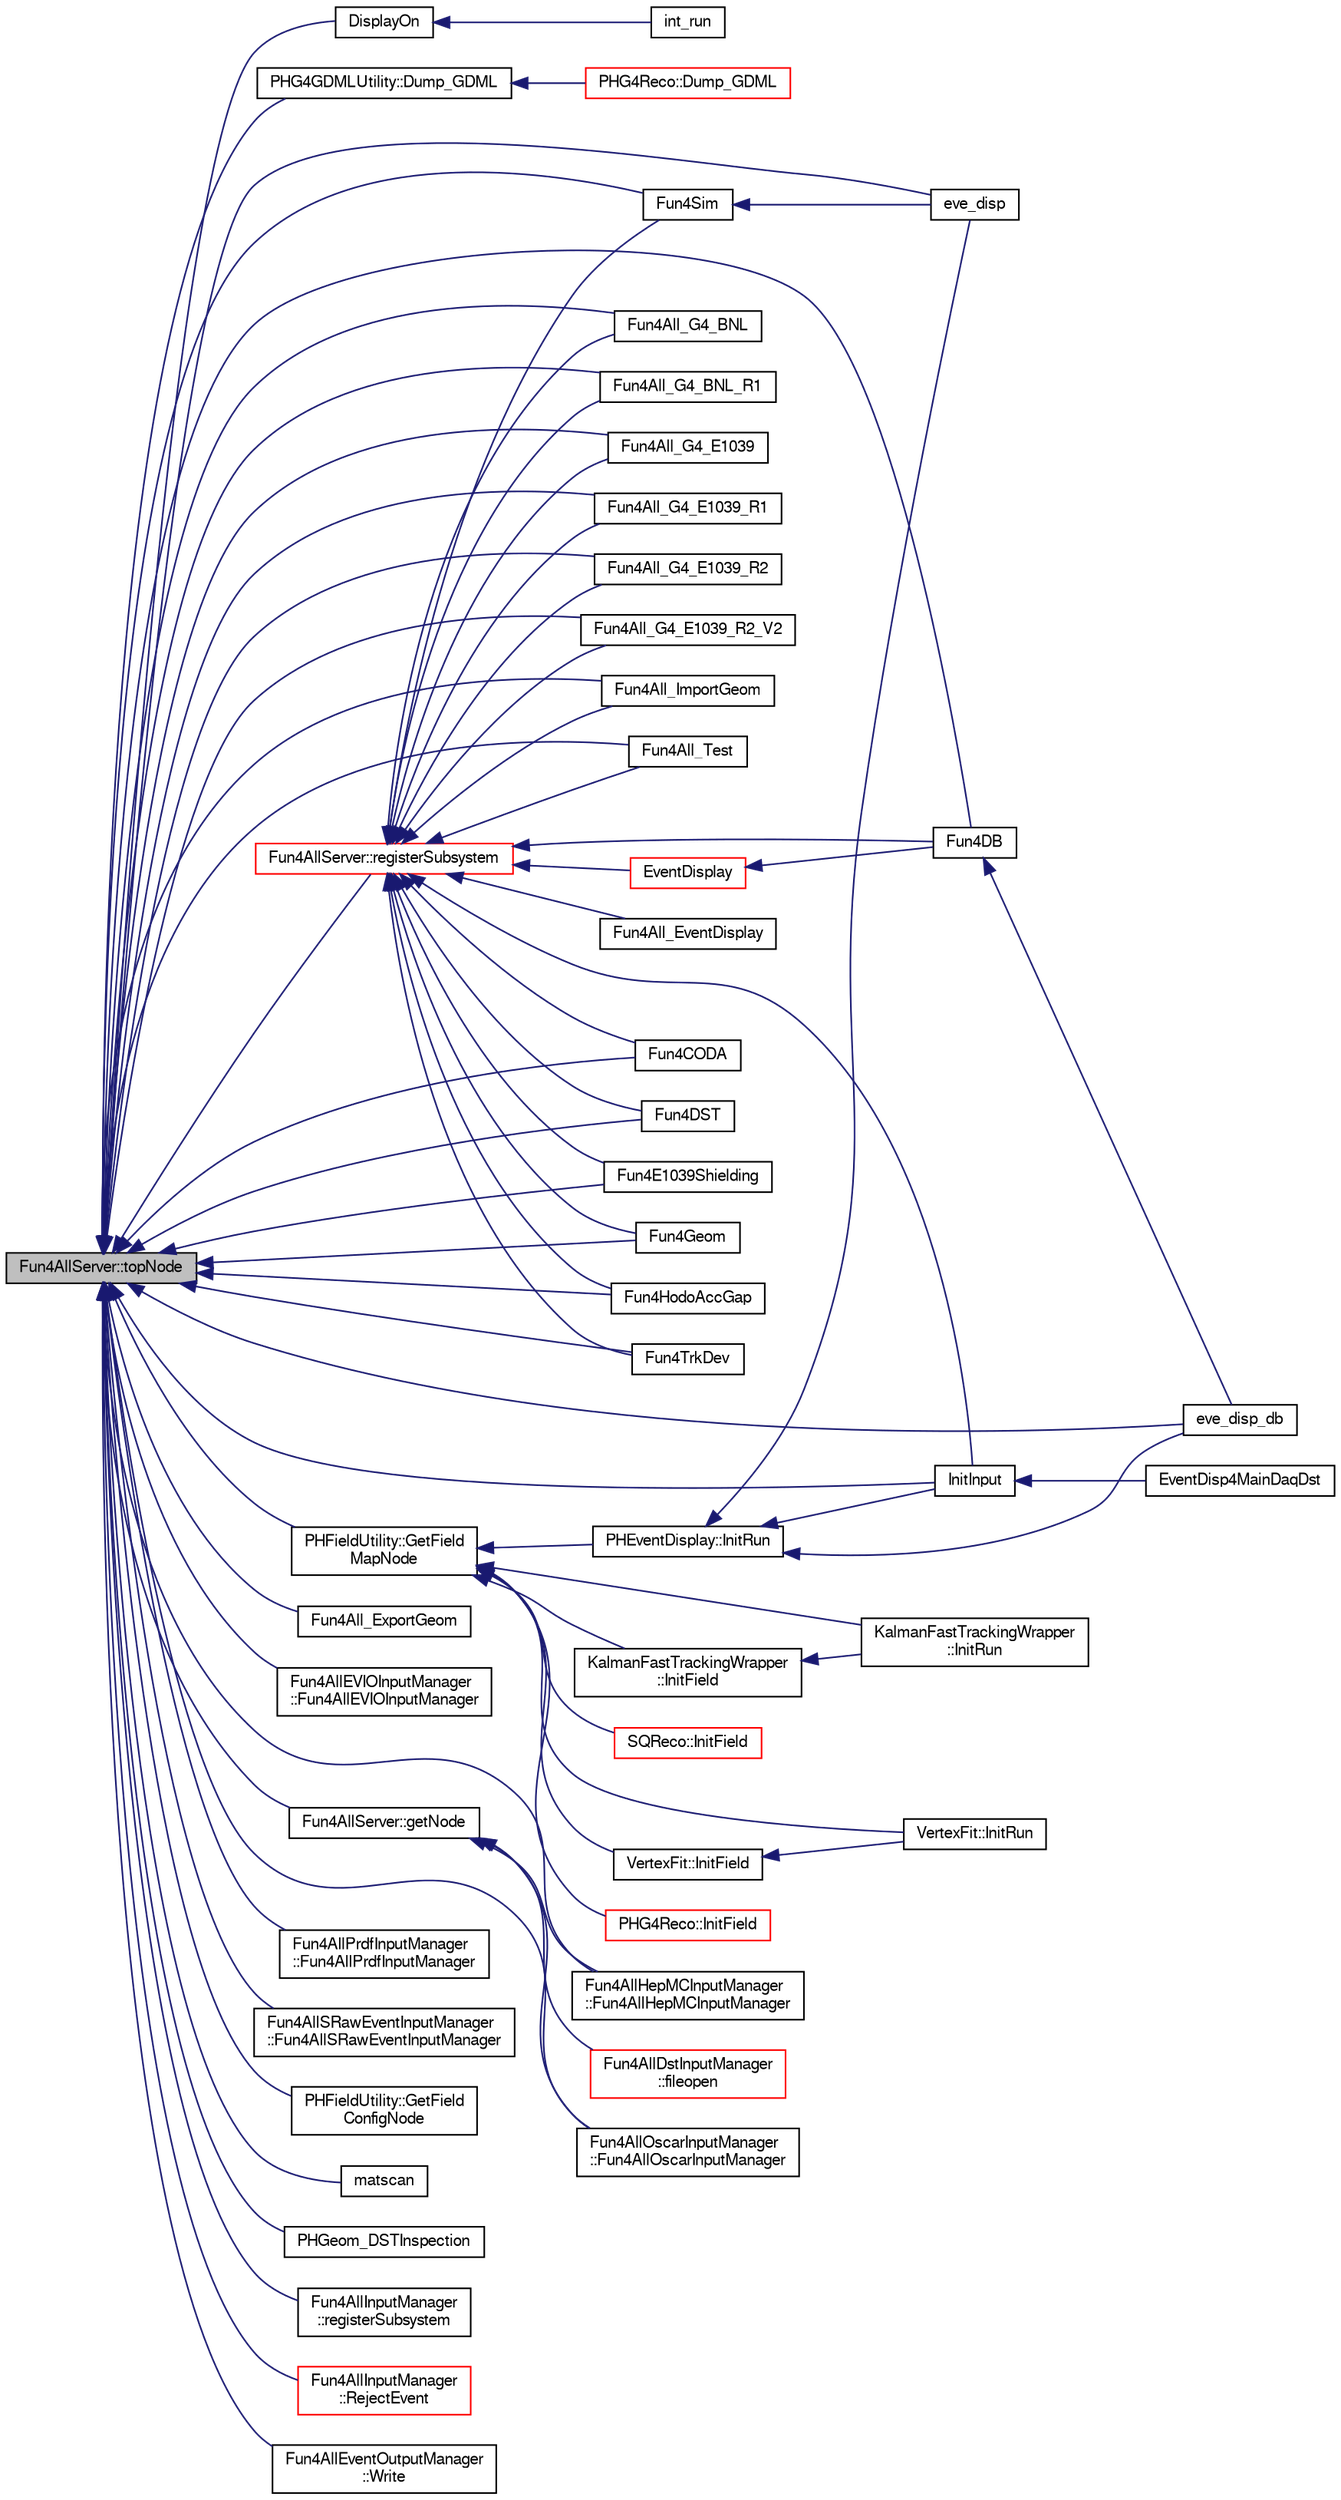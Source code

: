 digraph "Fun4AllServer::topNode"
{
  bgcolor="transparent";
  edge [fontname="FreeSans",fontsize="10",labelfontname="FreeSans",labelfontsize="10"];
  node [fontname="FreeSans",fontsize="10",shape=record];
  rankdir="LR";
  Node1 [label="Fun4AllServer::topNode",height=0.2,width=0.4,color="black", fillcolor="grey75", style="filled" fontcolor="black"];
  Node1 -> Node2 [dir="back",color="midnightblue",fontsize="10",style="solid",fontname="FreeSans"];
  Node2 [label="DisplayOn",height=0.2,width=0.4,color="black",URL="$da/d76/E1039Shielding_2DisplayOn_8C.html#a8ac4d6fb78f920957b354f88d6195f54"];
  Node2 -> Node3 [dir="back",color="midnightblue",fontsize="10",style="solid",fontname="FreeSans"];
  Node3 [label="int_run",height=0.2,width=0.4,color="black",URL="$d1/da2/E1039Shielding_2int__run_8C.html#a088590a1a5b93b904ba076de8ca1ef82"];
  Node1 -> Node4 [dir="back",color="midnightblue",fontsize="10",style="solid",fontname="FreeSans"];
  Node4 [label="PHG4GDMLUtility::Dump_GDML",height=0.2,width=0.4,color="black",URL="$d9/df8/classPHG4GDMLUtility.html#adb03ec38807279cb5abaf38987c5a73f",tooltip="save the current Geant4 geometry to GDML file. Reading PHG4GDMLConfig from topNode ..."];
  Node4 -> Node5 [dir="back",color="midnightblue",fontsize="10",style="solid",fontname="FreeSans"];
  Node5 [label="PHG4Reco::Dump_GDML",height=0.2,width=0.4,color="red",URL="$d0/d78/classPHG4Reco.html#a490f5037508d384c5b60855ef0f7e227"];
  Node1 -> Node6 [dir="back",color="midnightblue",fontsize="10",style="solid",fontname="FreeSans"];
  Node6 [label="eve_disp",height=0.2,width=0.4,color="black",URL="$d2/d96/eve__disp_8C.html#abeb034dea489ef1866373d2464ec5721"];
  Node1 -> Node7 [dir="back",color="midnightblue",fontsize="10",style="solid",fontname="FreeSans"];
  Node7 [label="eve_disp_db",height=0.2,width=0.4,color="black",URL="$de/d2a/eve__disp__db_8C.html#aa8b45dd9cf940c8aff427aed5d9db19f"];
  Node1 -> Node8 [dir="back",color="midnightblue",fontsize="10",style="solid",fontname="FreeSans"];
  Node8 [label="Fun4All_ExportGeom",height=0.2,width=0.4,color="black",URL="$df/d51/Fun4All__ExportGeom_8C.html#a582925c51bad38d562cf19e71211adfd",tooltip="get geometry from DST file and output TGeoManager ROOT files or other formats of geometry files ..."];
  Node1 -> Node9 [dir="back",color="midnightblue",fontsize="10",style="solid",fontname="FreeSans"];
  Node9 [label="Fun4All_G4_BNL",height=0.2,width=0.4,color="black",URL="$d9/de0/Fun4All__G4__BNL_8C.html#a62a558c2bb73d1be82a65b16f52ce2e0"];
  Node1 -> Node10 [dir="back",color="midnightblue",fontsize="10",style="solid",fontname="FreeSans"];
  Node10 [label="Fun4All_G4_BNL_R1",height=0.2,width=0.4,color="black",URL="$de/dad/Fun4All__G4__BNL__R1_8C.html#a361be596f3554cfa3d0fc26346c50c31"];
  Node1 -> Node11 [dir="back",color="midnightblue",fontsize="10",style="solid",fontname="FreeSans"];
  Node11 [label="Fun4All_G4_E1039",height=0.2,width=0.4,color="black",URL="$d1/d24/Fun4All__G4__E1039_8C.html#ad81863c21df83a735c57713bc9ec59b1"];
  Node1 -> Node12 [dir="back",color="midnightblue",fontsize="10",style="solid",fontname="FreeSans"];
  Node12 [label="Fun4All_G4_E1039_R1",height=0.2,width=0.4,color="black",URL="$de/d10/Fun4All__G4__E1039__R1_8C.html#aa484b834b55e3114dfd4cd82dcd11831"];
  Node1 -> Node13 [dir="back",color="midnightblue",fontsize="10",style="solid",fontname="FreeSans"];
  Node13 [label="Fun4All_G4_E1039_R2",height=0.2,width=0.4,color="black",URL="$df/d98/Fun4All__G4__E1039__R2_8C.html#a0cc5938b98723b2d5216049aad7edb01"];
  Node1 -> Node14 [dir="back",color="midnightblue",fontsize="10",style="solid",fontname="FreeSans"];
  Node14 [label="Fun4All_G4_E1039_R2_V2",height=0.2,width=0.4,color="black",URL="$d1/d91/Fun4All__G4__E1039__R2__V2_8C.html#a89f8b08cddafb17f4ba14e509a0ca1db"];
  Node1 -> Node15 [dir="back",color="midnightblue",fontsize="10",style="solid",fontname="FreeSans"];
  Node15 [label="Fun4All_ImportGeom",height=0.2,width=0.4,color="black",URL="$d9/d0f/Fun4All__ImportGeom_8C.html#a3388968a8dae60e9eb62b1126f747b6a",tooltip="Read in a Geometry file, and output DST and ROOT TGeo files. "];
  Node1 -> Node16 [dir="back",color="midnightblue",fontsize="10",style="solid",fontname="FreeSans"];
  Node16 [label="Fun4All_Test",height=0.2,width=0.4,color="black",URL="$d5/db4/Fun4All__Test_8C.html#ae69a57ea66fbed58544200f95796a66f"];
  Node1 -> Node17 [dir="back",color="midnightblue",fontsize="10",style="solid",fontname="FreeSans"];
  Node17 [label="Fun4AllEVIOInputManager\l::Fun4AllEVIOInputManager",height=0.2,width=0.4,color="black",URL="$d3/d97/classFun4AllEVIOInputManager.html#af15bc51c0267a3e6f959339b512f491e"];
  Node1 -> Node18 [dir="back",color="midnightblue",fontsize="10",style="solid",fontname="FreeSans"];
  Node18 [label="Fun4AllHepMCInputManager\l::Fun4AllHepMCInputManager",height=0.2,width=0.4,color="black",URL="$d6/d6f/classFun4AllHepMCInputManager.html#ab49f9d3e9950f49dfe1323ac466e2021"];
  Node1 -> Node19 [dir="back",color="midnightblue",fontsize="10",style="solid",fontname="FreeSans"];
  Node19 [label="Fun4AllOscarInputManager\l::Fun4AllOscarInputManager",height=0.2,width=0.4,color="black",URL="$db/d1f/classFun4AllOscarInputManager.html#a6eba24090795ccb027a1dedc87db1a85"];
  Node1 -> Node20 [dir="back",color="midnightblue",fontsize="10",style="solid",fontname="FreeSans"];
  Node20 [label="Fun4AllPrdfInputManager\l::Fun4AllPrdfInputManager",height=0.2,width=0.4,color="black",URL="$da/dd8/classFun4AllPrdfInputManager.html#a36fdaca3254cbb07a00af64b10488385"];
  Node1 -> Node21 [dir="back",color="midnightblue",fontsize="10",style="solid",fontname="FreeSans"];
  Node21 [label="Fun4AllSRawEventInputManager\l::Fun4AllSRawEventInputManager",height=0.2,width=0.4,color="black",URL="$d5/dd4/classFun4AllSRawEventInputManager.html#a72fc8aee367810a4f5104178ab58850d"];
  Node1 -> Node22 [dir="back",color="midnightblue",fontsize="10",style="solid",fontname="FreeSans"];
  Node22 [label="Fun4CODA",height=0.2,width=0.4,color="black",URL="$db/dbe/Fun4CODA_8C.html#a1bbee777074605aa2a59ddf9b2b52742"];
  Node1 -> Node23 [dir="back",color="midnightblue",fontsize="10",style="solid",fontname="FreeSans"];
  Node23 [label="Fun4DB",height=0.2,width=0.4,color="black",URL="$df/dc0/Fun4DB_8C.html#a156048b96f7485e3cc410afbc05fc286"];
  Node23 -> Node7 [dir="back",color="midnightblue",fontsize="10",style="solid",fontname="FreeSans"];
  Node1 -> Node24 [dir="back",color="midnightblue",fontsize="10",style="solid",fontname="FreeSans"];
  Node24 [label="Fun4DST",height=0.2,width=0.4,color="black",URL="$de/daf/Fun4DST_8C.html#a6a43c5ad028285b022976fa872e60cbc"];
  Node1 -> Node25 [dir="back",color="midnightblue",fontsize="10",style="solid",fontname="FreeSans"];
  Node25 [label="Fun4E1039Shielding",height=0.2,width=0.4,color="black",URL="$d2/d24/Fun4E1039Shielding_8C.html#a42592782dd55d6e219305ff678a00dc2"];
  Node1 -> Node26 [dir="back",color="midnightblue",fontsize="10",style="solid",fontname="FreeSans"];
  Node26 [label="Fun4Geom",height=0.2,width=0.4,color="black",URL="$db/d7c/Fun4DumpGeom_8C.html#ac8b66de3cf15072c6969f76f6b8f7f4c"];
  Node1 -> Node27 [dir="back",color="midnightblue",fontsize="10",style="solid",fontname="FreeSans"];
  Node27 [label="Fun4HodoAccGap",height=0.2,width=0.4,color="black",URL="$d6/d6a/Fun4HodoAccGap_8C.html#a7aaa0687f144d5e7b417d7e9ac5f36da"];
  Node1 -> Node28 [dir="back",color="midnightblue",fontsize="10",style="solid",fontname="FreeSans"];
  Node28 [label="Fun4Sim",height=0.2,width=0.4,color="black",URL="$d7/d65/e1039-core_2macros_2Fun4Sim_8C.html#a5e9276116ae0064f58b288a1e0e4e3db"];
  Node28 -> Node6 [dir="back",color="midnightblue",fontsize="10",style="solid",fontname="FreeSans"];
  Node1 -> Node29 [dir="back",color="midnightblue",fontsize="10",style="solid",fontname="FreeSans"];
  Node29 [label="Fun4TrkDev",height=0.2,width=0.4,color="black",URL="$d2/d3a/Fun4TrkDev_8C.html#abd98cf50196a6ad7cb2289d1f0442b73"];
  Node1 -> Node30 [dir="back",color="midnightblue",fontsize="10",style="solid",fontname="FreeSans"];
  Node30 [label="PHFieldUtility::GetField\lConfigNode",height=0.2,width=0.4,color="black",URL="$df/d4d/classPHFieldUtility.html#a822dcd7d1978f7a23a5f6f26b13f2468",tooltip="Get persistent PHGeomIOTGeo from DST nodes. If not found, make a new one. "];
  Node1 -> Node31 [dir="back",color="midnightblue",fontsize="10",style="solid",fontname="FreeSans"];
  Node31 [label="PHFieldUtility::GetField\lMapNode",height=0.2,width=0.4,color="black",URL="$df/d4d/classPHFieldUtility.html#a3afdd4e878d02b30b6f2c396e52b8e48",tooltip="Get transient PHField from DST nodes. If not found, make a new one based on default_config. "];
  Node31 -> Node32 [dir="back",color="midnightblue",fontsize="10",style="solid",fontname="FreeSans"];
  Node32 [label="PHEventDisplay::InitRun",height=0.2,width=0.4,color="black",URL="$d1/dce/classPHEventDisplay.html#a41be51990798d21514cd311258511f42",tooltip="Run initialization. "];
  Node32 -> Node6 [dir="back",color="midnightblue",fontsize="10",style="solid",fontname="FreeSans"];
  Node32 -> Node7 [dir="back",color="midnightblue",fontsize="10",style="solid",fontname="FreeSans"];
  Node32 -> Node33 [dir="back",color="midnightblue",fontsize="10",style="solid",fontname="FreeSans"];
  Node33 [label="InitInput",height=0.2,width=0.4,color="black",URL="$d6/d9e/EventDisp4MainDaqDst_8C.html#a9d62acc9c2150e00b509d9d553d7d6c1"];
  Node33 -> Node34 [dir="back",color="midnightblue",fontsize="10",style="solid",fontname="FreeSans"];
  Node34 [label="EventDisp4MainDaqDst",height=0.2,width=0.4,color="black",URL="$d6/d9e/EventDisp4MainDaqDst_8C.html#a52e0269749883c6976db81717ead7d9b"];
  Node31 -> Node35 [dir="back",color="midnightblue",fontsize="10",style="solid",fontname="FreeSans"];
  Node35 [label="KalmanFastTrackingWrapper\l::InitRun",height=0.2,width=0.4,color="black",URL="$d4/dff/classKalmanFastTrackingWrapper.html#a3bb9169cefe8ea8969f0ec5661baca2b"];
  Node31 -> Node36 [dir="back",color="midnightblue",fontsize="10",style="solid",fontname="FreeSans"];
  Node36 [label="KalmanFastTrackingWrapper\l::InitField",height=0.2,width=0.4,color="black",URL="$d4/dff/classKalmanFastTrackingWrapper.html#a73a592ff928c69486ab8835049ae9366"];
  Node36 -> Node35 [dir="back",color="midnightblue",fontsize="10",style="solid",fontname="FreeSans"];
  Node31 -> Node37 [dir="back",color="midnightblue",fontsize="10",style="solid",fontname="FreeSans"];
  Node37 [label="SQReco::InitField",height=0.2,width=0.4,color="red",URL="$df/df2/classSQReco.html#adc8124f9043cb5d4ddf64b03f1194796"];
  Node31 -> Node38 [dir="back",color="midnightblue",fontsize="10",style="solid",fontname="FreeSans"];
  Node38 [label="VertexFit::InitRun",height=0.2,width=0.4,color="black",URL="$d1/d13/classVertexFit.html#a818383ba3a5c7c386c5c8bb3328aa0a3"];
  Node31 -> Node39 [dir="back",color="midnightblue",fontsize="10",style="solid",fontname="FreeSans"];
  Node39 [label="VertexFit::InitField",height=0.2,width=0.4,color="black",URL="$d1/d13/classVertexFit.html#aa3b8196ccf6bcdc7daaec3abbdf1873b"];
  Node39 -> Node38 [dir="back",color="midnightblue",fontsize="10",style="solid",fontname="FreeSans"];
  Node31 -> Node40 [dir="back",color="midnightblue",fontsize="10",style="solid",fontname="FreeSans"];
  Node40 [label="PHG4Reco::InitField",height=0.2,width=0.4,color="red",URL="$d0/d78/classPHG4Reco.html#a66fc50f0871fbaf83b21edfa8ae98259"];
  Node1 -> Node41 [dir="back",color="midnightblue",fontsize="10",style="solid",fontname="FreeSans"];
  Node41 [label="Fun4AllServer::getNode",height=0.2,width=0.4,color="black",URL="$da/d29/classFun4AllServer.html#ac42fd391b795d9605811abb9394c2011"];
  Node41 -> Node42 [dir="back",color="midnightblue",fontsize="10",style="solid",fontname="FreeSans"];
  Node42 [label="Fun4AllDstInputManager\l::fileopen",height=0.2,width=0.4,color="red",URL="$d7/d0b/classFun4AllDstInputManager.html#a4d32eadb9f77d41387656b87377ef14f"];
  Node41 -> Node18 [dir="back",color="midnightblue",fontsize="10",style="solid",fontname="FreeSans"];
  Node41 -> Node19 [dir="back",color="midnightblue",fontsize="10",style="solid",fontname="FreeSans"];
  Node1 -> Node33 [dir="back",color="midnightblue",fontsize="10",style="solid",fontname="FreeSans"];
  Node1 -> Node43 [dir="back",color="midnightblue",fontsize="10",style="solid",fontname="FreeSans"];
  Node43 [label="matscan",height=0.2,width=0.4,color="black",URL="$d9/d1d/matscan_8C.html#a98ccbc6135fead542f3c4d1dd6882d63"];
  Node1 -> Node44 [dir="back",color="midnightblue",fontsize="10",style="solid",fontname="FreeSans"];
  Node44 [label="PHGeom_DSTInspection",height=0.2,width=0.4,color="black",URL="$d6/deb/PHGeom__DSTInspection_8C.html#a8a06a40e2950cd31dda512c040049cd0"];
  Node1 -> Node45 [dir="back",color="midnightblue",fontsize="10",style="solid",fontname="FreeSans"];
  Node45 [label="Fun4AllInputManager\l::registerSubsystem",height=0.2,width=0.4,color="black",URL="$d4/da9/classFun4AllInputManager.html#ac1910d048e912d51287df1e4f8579888"];
  Node1 -> Node46 [dir="back",color="midnightblue",fontsize="10",style="solid",fontname="FreeSans"];
  Node46 [label="Fun4AllServer::registerSubsystem",height=0.2,width=0.4,color="red",URL="$da/d29/classFun4AllServer.html#a0a9947db0ede1e55622001eb7515f8c0"];
  Node46 -> Node47 [dir="back",color="midnightblue",fontsize="10",style="solid",fontname="FreeSans"];
  Node47 [label="EventDisplay",height=0.2,width=0.4,color="red",URL="$dc/dca/EventDisplay_8C.html#a73499a8c2a3b275c83ac4bebf44db41e"];
  Node47 -> Node23 [dir="back",color="midnightblue",fontsize="10",style="solid",fontname="FreeSans"];
  Node46 -> Node48 [dir="back",color="midnightblue",fontsize="10",style="solid",fontname="FreeSans"];
  Node48 [label="Fun4All_EventDisplay",height=0.2,width=0.4,color="black",URL="$df/d27/Fun4All__EventDisplay_8C.html#a1882962483c970b18963752d848a9f60"];
  Node46 -> Node9 [dir="back",color="midnightblue",fontsize="10",style="solid",fontname="FreeSans"];
  Node46 -> Node10 [dir="back",color="midnightblue",fontsize="10",style="solid",fontname="FreeSans"];
  Node46 -> Node11 [dir="back",color="midnightblue",fontsize="10",style="solid",fontname="FreeSans"];
  Node46 -> Node12 [dir="back",color="midnightblue",fontsize="10",style="solid",fontname="FreeSans"];
  Node46 -> Node13 [dir="back",color="midnightblue",fontsize="10",style="solid",fontname="FreeSans"];
  Node46 -> Node14 [dir="back",color="midnightblue",fontsize="10",style="solid",fontname="FreeSans"];
  Node46 -> Node15 [dir="back",color="midnightblue",fontsize="10",style="solid",fontname="FreeSans"];
  Node46 -> Node16 [dir="back",color="midnightblue",fontsize="10",style="solid",fontname="FreeSans"];
  Node46 -> Node22 [dir="back",color="midnightblue",fontsize="10",style="solid",fontname="FreeSans"];
  Node46 -> Node23 [dir="back",color="midnightblue",fontsize="10",style="solid",fontname="FreeSans"];
  Node46 -> Node24 [dir="back",color="midnightblue",fontsize="10",style="solid",fontname="FreeSans"];
  Node46 -> Node25 [dir="back",color="midnightblue",fontsize="10",style="solid",fontname="FreeSans"];
  Node46 -> Node26 [dir="back",color="midnightblue",fontsize="10",style="solid",fontname="FreeSans"];
  Node46 -> Node27 [dir="back",color="midnightblue",fontsize="10",style="solid",fontname="FreeSans"];
  Node46 -> Node28 [dir="back",color="midnightblue",fontsize="10",style="solid",fontname="FreeSans"];
  Node46 -> Node29 [dir="back",color="midnightblue",fontsize="10",style="solid",fontname="FreeSans"];
  Node46 -> Node33 [dir="back",color="midnightblue",fontsize="10",style="solid",fontname="FreeSans"];
  Node1 -> Node49 [dir="back",color="midnightblue",fontsize="10",style="solid",fontname="FreeSans"];
  Node49 [label="Fun4AllInputManager\l::RejectEvent",height=0.2,width=0.4,color="red",URL="$d4/da9/classFun4AllInputManager.html#a08fc36a2da8759e20f8e035afe5ef6e5"];
  Node1 -> Node50 [dir="back",color="midnightblue",fontsize="10",style="solid",fontname="FreeSans"];
  Node50 [label="Fun4AllEventOutputManager\l::Write",height=0.2,width=0.4,color="black",URL="$d2/d4a/classFun4AllEventOutputManager.html#a07d37e34714c5e9cc5dab9c2898ad8a4",tooltip="write starting from given node "];
}
